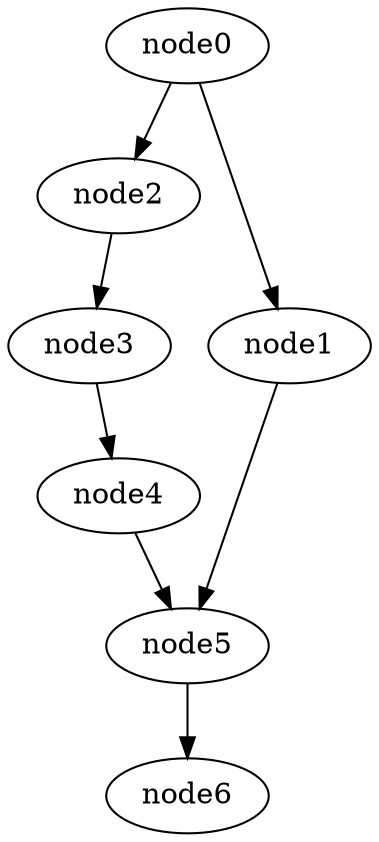 digraph g{
	node6
	node5 -> node6
	node4 -> node5
	node3 -> node4
	node2 -> node3
	node1 -> node5
	node0 -> node2
	node0 -> node1
}
